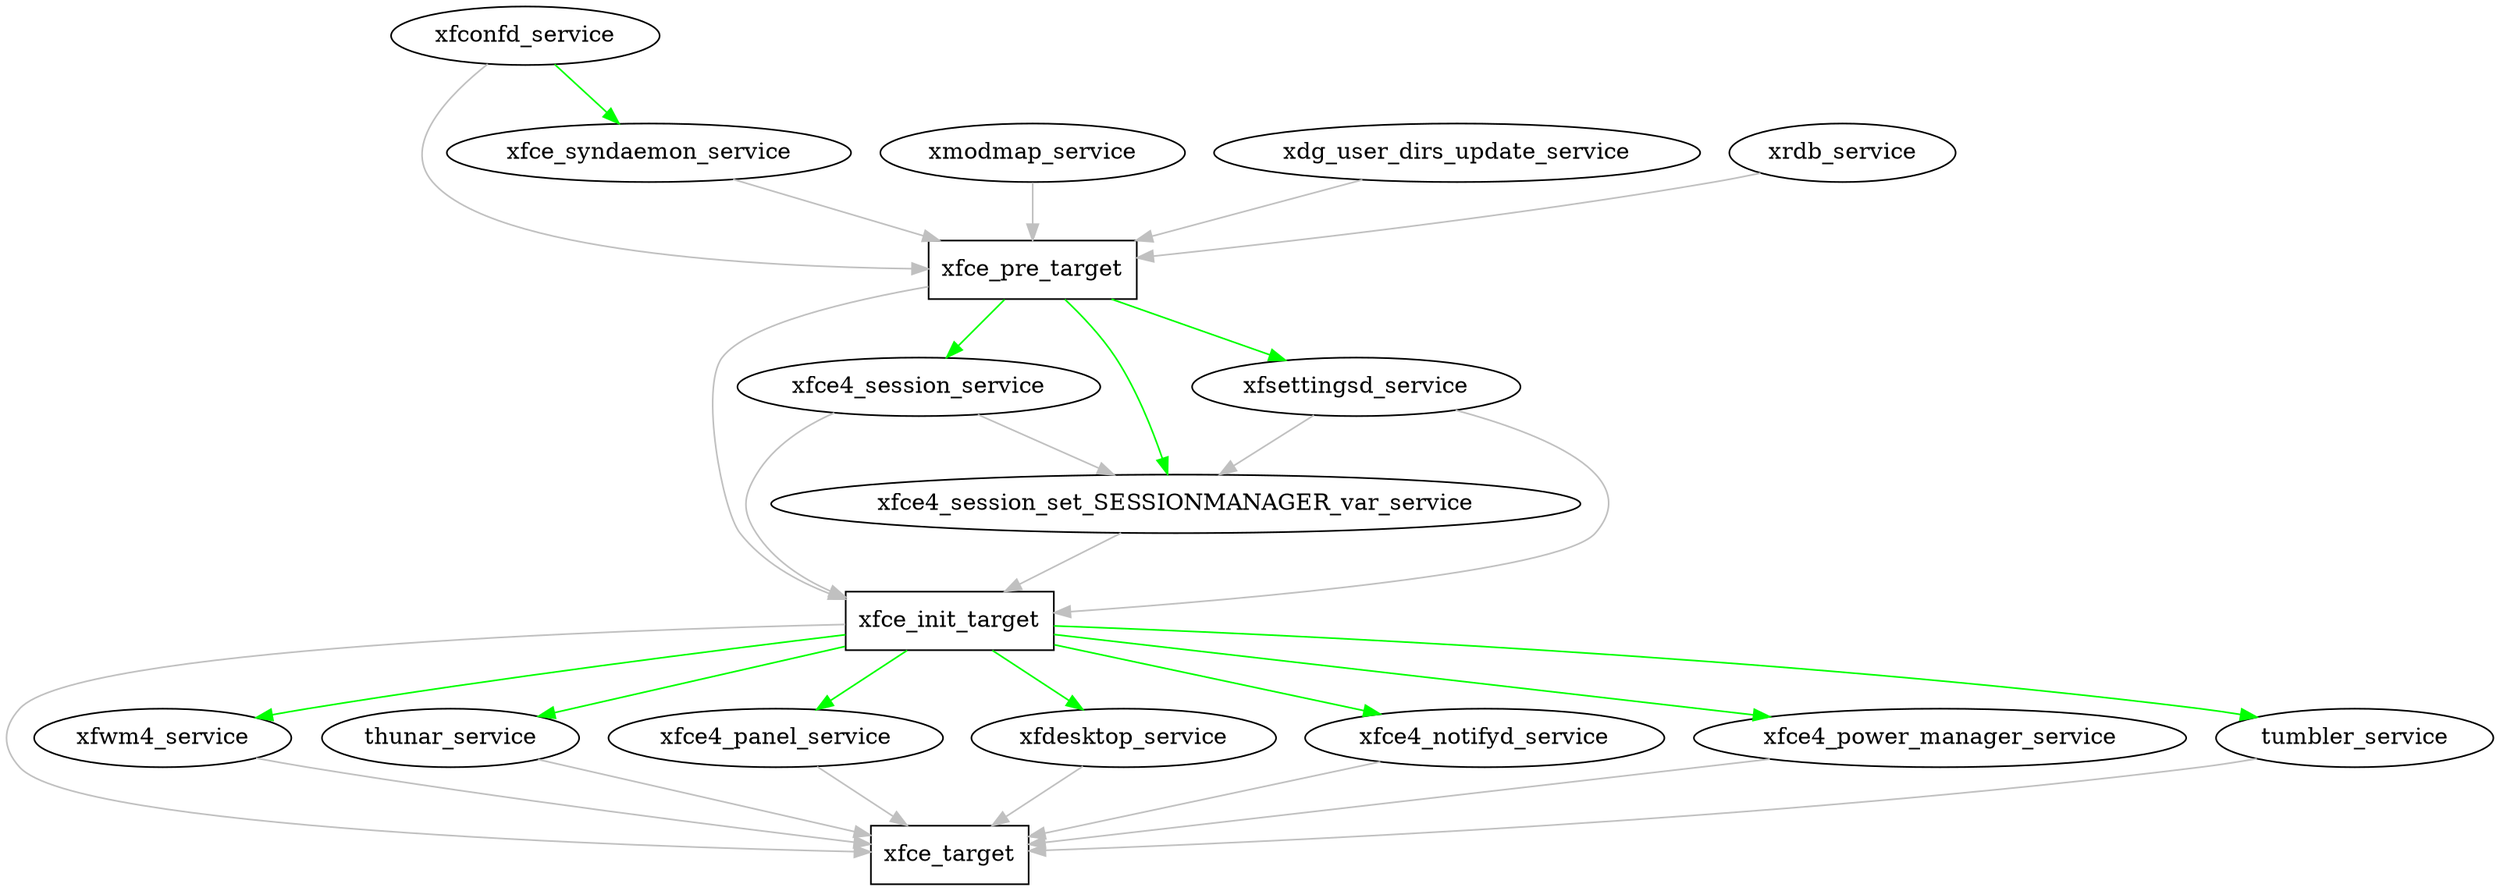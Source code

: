 digraph xfce_systemd {
    ### WantedBy ###
    edge [color="grey"]
    node [shape="box"]
    # targets itself
    xfce_pre_target -> xfce_init_target;
    xfce_init_target -> xfce_target;

    node [shape="oval"]
    # stuff for xfce-pre.target
    xfconfd_service -> xfce_pre_target;
    xmodmap_service -> xfce_pre_target;
    xdg_user_dirs_update_service -> xfce_pre_target;
    xrdb_service -> xfce_pre_target;
    xfce_syndaemon_service -> xfce_pre_target;

    # stuff for xfce-init.target
    xfce4_session_service -> xfce_init_target;
    xfce4_session_set_SESSIONMANAGER_var_service -> xfce_init_target;
    xfce4_session_service -> xfce4_session_set_SESSIONMANAGER_var_service;
    xfsettingsd_service -> xfce_init_target;
    xfsettingsd_service -> xfce4_session_set_SESSIONMANAGER_var_service;

    # stuff for xfce.target
    xfwm4_service -> xfce_target;
    thunar_service -> xfce_target;
    xfce4_panel_service -> xfce_target;
    xfdesktop_service -> xfce_target;
    xfce4_notifyd_service -> xfce_target;
    xfce4_power_manager_service -> xfce_target;
    tumbler_service -> xfce_target;

    ### Before ###


    ### After ###
    edge [color="green"]
    xfce_pre_target -> xfce4_session_service;
    xfce_pre_target -> xfce4_session_set_SESSIONMANAGER_var_service;
    xfce_pre_target -> xfsettingsd_service;
    xfce_init_target -> xfwm4_service;
    xfce_init_target -> thunar_service;
    xfce_init_target -> xfce4_panel_service;
    xfce_init_target -> xfdesktop_service;
    xfce_init_target -> xfce4_notifyd_service;
    xfce_init_target -> xfce4_power_manager_service;
    xfce_init_target -> tumbler_service;
    xfconfd_service -> xfce_syndaemon_service;
}
